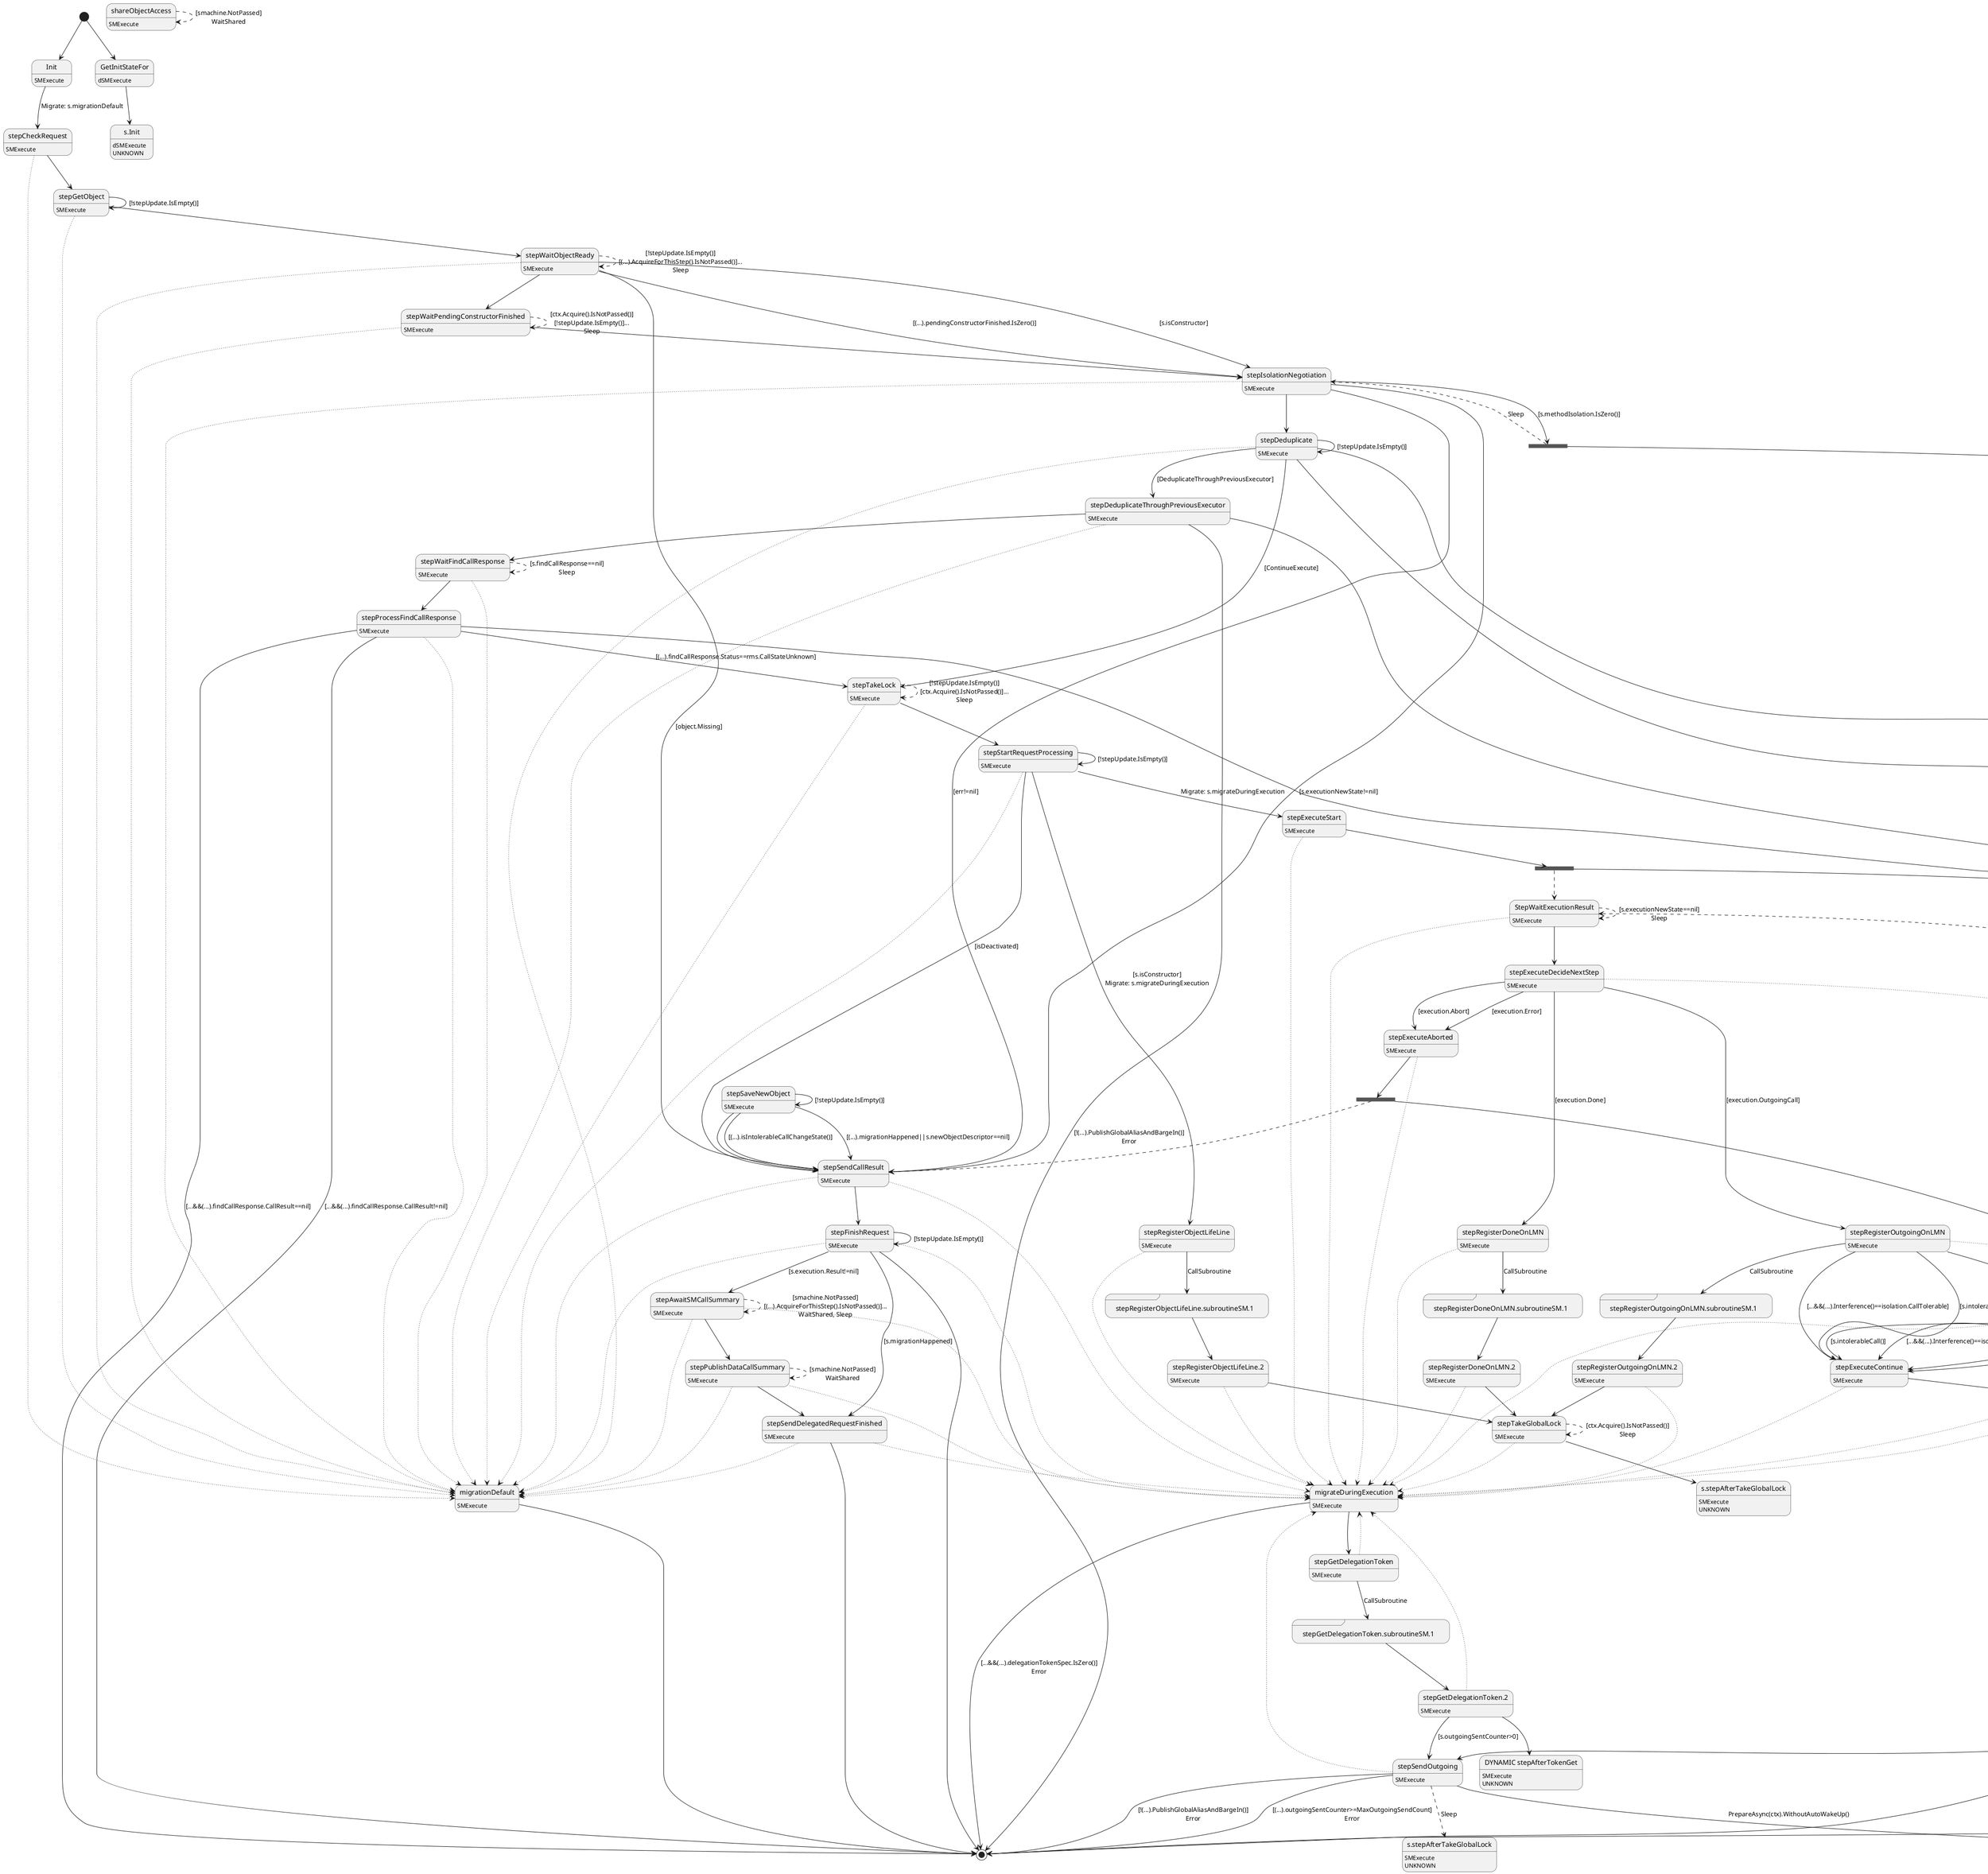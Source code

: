 @startuml
state "Init" as T01_S002
T01_S002 : SMExecute
[*] --> T01_S002
T01_S002 --> T01_S003 : Migrate: s.migrationDefault
state "StepWaitExecutionResult" as T01_S024
T01_S024 : SMExecute
T01_S024 --[dotted]> T01_S016
T01_S024 --[dashed]> T01_S024 : [s.executionNewState==nil]\nSleep
T01_S024 --> T01_S025
state "migrateDuringExecution" as T01_S016
T01_S016 : SMExecute
T01_S016 --> [*] : [...&&(...).delegationTokenSpec.IsZero()]\nError
T01_S016 --> T01_S017
state "migrationDefault" as T01_S001
T01_S001 : SMExecute
T01_S001 --> [*]
state "s.messageSender" as T01_S011 <<sdlreceive>>
T01_S011 : DUPLICATE
state "s.runner" as T01_S008 <<sdlreceive>>
T01_S008 : DUPLICATE
state "shareObjectAccess" as T01_S043
T01_S043 : SMExecute
T01_S043 --[dashed]> T01_S043 : [smachine.NotPassed]\nWaitShared
state "stepAwaitSMCallSummary" as T01_S038
T01_S038 : SMExecute
T01_S038 --[dotted]> T01_S016
T01_S038 --[dotted]> T01_S001
T01_S038 --[dashed]> T01_S038 : [smachine.NotPassed]\n[(...).AcquireForThisStep().IsNotPassed()]...\nWaitShared, Sleep
T01_S038 --> T01_S039
state "stepCheckRequest" as T01_S003
T01_S003 : SMExecute
T01_S003 --[dotted]> T01_S001
T01_S003 --> T01_S004
state "stepDeduplicate" as T01_S009
T01_S009 : SMExecute
T01_S009 --[dotted]> T01_S001
T01_S009 --> T01_S009 : [!stepUpdate.IsEmpty()]
T01_S009 --> [*] : [Stop]
T01_S009 --> [*] : [SendResultAndStop]
T01_S009 --> T01_S010 : [DeduplicateThroughPreviousExecutor]
T01_S009 --> T01_S014 : [ContinueExecute]
state "stepDeduplicateThroughPreviousExecutor" as T01_S010
T01_S010 : SMExecute
T01_S010 --[dotted]> T01_S001
T01_S010 --> [*] : [!(...).PublishGlobalAliasAndBargeIn()]\nError
T01_S010 --> T01_S011 : PrepareAsync(ctx).WithoutAutoWakeUp()
T01_S010 --> T01_S012
state "stepExecuteAborted" as T01_S034
T01_S034 : SMExecute
T01_S034 --[dotted]> T01_S016
state T01_U001 <<fork>>
T01_S034 --> T01_U001
T01_U001 --> T01_S008 : PrepareExecutionAbort(ctx)
T01_U001 --[dashed]> T01_S041
state "stepExecuteContinue" as T01_S036
T01_S036 : SMExecute
T01_S036 --[dotted]> T01_S016
state T01_U002 <<fork>>
T01_S036 --> T01_U002
T01_U002 --> T01_S008 : Migrate: s
T01_U002 --[dashed]> T01_S024 : migrateDuringExecution\nPrepareExecutionContinue(ctx).
state "stepExecuteDecideNextStep" as T01_S025
T01_S025 : SMExecute
T01_S025 --[dotted]> T01_S016
T01_S025 --> T01_S026 : [execution.Done]
T01_S025 --> T01_S034 : [execution.Error]
T01_S025 --> T01_S034 : [execution.Abort]
T01_S025 --> T01_S030 : [execution.OutgoingCall]
state "stepExecuteOutgoing" as T01_S033
T01_S033 : SMExecute
T01_S033 --[dotted]> T01_S016
T01_S033 --> T01_S036 : [s.intolerableCall()]
T01_S033 --> T01_S036 : [s.intolerableCall()]
T01_S033 --> T01_S036 : [...&&(...).Interference()==isolation.CallTolerable]
T01_S033 --> T01_S035 : [s.outgoing!=nil]
T01_S033 --> T01_S036
state "stepExecuteStart" as T01_S023
T01_S023 : SMExecute
T01_S023 --[dotted]> T01_S016
state T01_U003 <<fork>>
T01_S023 --> T01_U003
T01_U003 --> T01_S008 : PrepareExecutionStart(ctx)
T01_U003 --[dashed]> T01_S024
state "stepFinishRequest" as T01_S042
T01_S042 : SMExecute
T01_S042 --[dotted]> T01_S016
T01_S042 --[dotted]> T01_S001
T01_S042 --> T01_S038 : [s.execution.Result!=nil]
T01_S042 --> T01_S040 : [s.migrationHappened]
T01_S042 --> T01_S042 : [!stepUpdate.IsEmpty()]
T01_S042 --> [*]
state "stepGetDelegationToken" as T01_S017
T01_S017 : SMExecute
T01_S017 --[dotted]> T01_S016
T01_S017 --> T01_S018 : CallSubroutine
state "stepGetDelegationToken.2" as T01_S019
T01_S019 : SMExecute
T01_S019 --[dotted]> T01_S016
T01_S019 --> T01_S035 : [s.outgoingSentCounter>0]
state "DYNAMIC stepAfterTokenGet" as T01_U004
T01_U004 : SMExecute
T01_U004 : UNKNOWN 
T01_S019 --> T01_U004
state "stepGetDelegationToken.subroutineSM.1" as T01_S018 <<sdlreceive>>
T01_S018 --> T01_S019
state "stepGetObject" as T01_S004
T01_S004 : SMExecute
T01_S004 --[dotted]> T01_S001
T01_S004 --> T01_S004 : [!stepUpdate.IsEmpty()]
T01_S004 --> T01_S005
state "stepIsolationNegotiation" as T01_S007
T01_S007 : SMExecute
T01_S007 --[dotted]> T01_S001
T01_S007 --> T01_S041 : [s.executionNewState!=nil]
state T01_U005 <<fork>>
T01_S007 --> T01_U005 : [s.methodIsolation.IsZero()]
T01_U005 --> T01_S008 : PrepareExecutionClassify(ctx)
T01_U005 --[dashed]> T01_S007 : Sleep
T01_S007 --> T01_S041 : [err!=nil]
T01_S007 --> T01_S009
state "stepProcessFindCallResponse" as T01_S013
T01_S013 : SMExecute
T01_S013 --[dotted]> T01_S001
T01_S013 --> [*] : [...&&(...).findCallResponse.CallResult==nil]
T01_S013 --> T01_S011 : PrepareAsync(ctx).WithoutAutoWakeUp()
T01_S013 --> [*] : [...&&(...).findCallResponse.CallResult!=nil]
T01_S013 --> T01_S014 : [(...).findCallResponse.Status==rms.CallStateUnknown]
state "stepPublishDataCallSummary" as T01_S039
T01_S039 : SMExecute
T01_S039 --[dotted]> T01_S016
T01_S039 --[dotted]> T01_S001
T01_S039 --[dashed]> T01_S039 : [smachine.NotPassed]\nWaitShared
T01_S039 --> T01_S040
state "stepRegisterDoneOnLMN" as T01_S026
T01_S026 : SMExecute
T01_S026 --[dotted]> T01_S016
T01_S026 --> T01_S027 : CallSubroutine
state "stepRegisterDoneOnLMN.2" as T01_S028
T01_S028 : SMExecute
T01_S028 --[dotted]> T01_S016
T01_S028 --> T01_S029
state "stepRegisterDoneOnLMN.subroutineSM.1" as T01_S027 <<sdlreceive>>
T01_S027 --> T01_S028
state "stepRegisterObjectLifeLine" as T01_S020
T01_S020 : SMExecute
T01_S020 --[dotted]> T01_S016
T01_S020 --> T01_S021 : CallSubroutine
state "stepRegisterObjectLifeLine.2" as T01_S022
T01_S022 : SMExecute
T01_S022 --[dotted]> T01_S016
T01_S022 --> T01_S029
state "stepRegisterObjectLifeLine.subroutineSM.1" as T01_S021 <<sdlreceive>>
T01_S021 --> T01_S022
state "stepRegisterOutgoingOnLMN" as T01_S030
T01_S030 : SMExecute
T01_S030 --[dotted]> T01_S016
T01_S030 --> T01_S033 : [execution.Deactivate]
T01_S030 --> T01_S036 : [s.intolerableCall()]
T01_S030 --> T01_S036 : [...&&(...).Interference()==isolation.CallTolerable]
T01_S030 --> T01_S031 : CallSubroutine
state "stepRegisterOutgoingOnLMN.2" as T01_S032
T01_S032 : SMExecute
T01_S032 --[dotted]> T01_S016
T01_S032 --> T01_S029
state "stepRegisterOutgoingOnLMN.subroutineSM.1" as T01_S031 <<sdlreceive>>
T01_S031 --> T01_S032
state "stepSaveNewObject" as T01_S037
T01_S037 : SMExecute
T01_S037 --> T01_S041 : [(...).isIntolerableCallChangeState()]
T01_S037 --> T01_S041 : [(...).migrationHappened||s.newObjectDescriptor==nil]
T01_S037 --> T01_S037 : [!stepUpdate.IsEmpty()]
T01_S037 --> T01_S041
state "stepSendCallResult" as T01_S041
T01_S041 : SMExecute
T01_S041 --[dotted]> T01_S016
T01_S041 --[dotted]> T01_S001
T01_S041 --> T01_S042
state "stepSendDelegatedRequestFinished" as T01_S040
T01_S040 : SMExecute
T01_S040 --[dotted]> T01_S016
T01_S040 --[dotted]> T01_S001
T01_S040 --> [*]
state "stepSendOutgoing" as T01_S035
T01_S035 : SMExecute
T01_S035 --[dotted]> T01_S016
T01_S035 --> [*] : [!(...).PublishGlobalAliasAndBargeIn()]\nError
T01_S035 --> [*] : [(...).outgoingSentCounter>=MaxOutgoingSendCount]\nError
T01_S035 --> T01_S011 : PrepareAsync(ctx).WithoutAutoWakeUp()
state "s.stepAfterTakeGlobalLock" as T01_U006
T01_U006 : SMExecute
T01_U006 : UNKNOWN 
T01_S035 --[dashed]> T01_U006 : Sleep
state "stepStartRequestProcessing" as T01_S015
T01_S015 : SMExecute
T01_S015 --[dotted]> T01_S001
T01_S015 --> T01_S015 : [!stepUpdate.IsEmpty()]
T01_S015 --> T01_S041 : [isDeactivated]
T01_S015 --> T01_S020 : [s.isConstructor]\nMigrate: s.migrateDuringExecution
T01_S015 --> T01_S023 : Migrate: s.migrateDuringExecution
state "stepTakeGlobalLock" as T01_S029
T01_S029 : SMExecute
T01_S029 --[dotted]> T01_S016
T01_S029 --[dashed]> T01_S029 : [ctx.Acquire().IsNotPassed()]\nSleep
state "s.stepAfterTakeGlobalLock" as T01_U007
T01_U007 : SMExecute
T01_U007 : UNKNOWN 
T01_S029 --> T01_U007
state "stepTakeLock" as T01_S014
T01_S014 : SMExecute
T01_S014 --[dotted]> T01_S001
T01_S014 --[dashed]> T01_S014 : [!stepUpdate.IsEmpty()]\n[ctx.Acquire().IsNotPassed()]...\nSleep
T01_S014 --> T01_S015
state "stepWaitFindCallResponse" as T01_S012
T01_S012 : SMExecute
T01_S012 --[dotted]> T01_S001
T01_S012 --[dashed]> T01_S012 : [s.findCallResponse==nil]\nSleep
T01_S012 --> T01_S013
state "stepWaitObjectReady" as T01_S005
T01_S005 : SMExecute
T01_S005 --[dotted]> T01_S001
T01_S005 --[dashed]> T01_S005 : [!stepUpdate.IsEmpty()]\n[(...).AcquireForThisStep().IsNotPassed()]...\nSleep
T01_S005 --> T01_S007 : [s.isConstructor]
T01_S005 --> T01_S041 : [object.Missing]
T01_S005 --> T01_S007 : [(...).pendingConstructorFinished.IsZero()]
T01_S005 --> T01_S006
state "stepWaitPendingConstructorFinished" as T01_S006
T01_S006 : SMExecute
T01_S006 --[dotted]> T01_S001
T01_S006 --[dashed]> T01_S006 : [ctx.Acquire().IsNotPassed()]\n[!stepUpdate.IsEmpty()]...\nSleep
T01_S006 --> T01_S007
state "GetInitStateFor" as T00_S001
T00_S001 : dSMExecute
[*] --> T00_S001
state "s.Init" as T00_U008
T00_U008 : dSMExecute
T00_U008 : UNKNOWN 
T00_S001 --> T00_U008
@enduml
